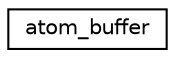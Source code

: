 digraph G
{
  edge [fontname="Helvetica",fontsize="10",labelfontname="Helvetica",labelfontsize="10"];
  node [fontname="Helvetica",fontsize="10",shape=record];
  rankdir="LR";
  Node1 [label="atom_buffer",height=0.2,width=0.4,color="black", fillcolor="white", style="filled",URL="$structatom__buffer.html"];
}
